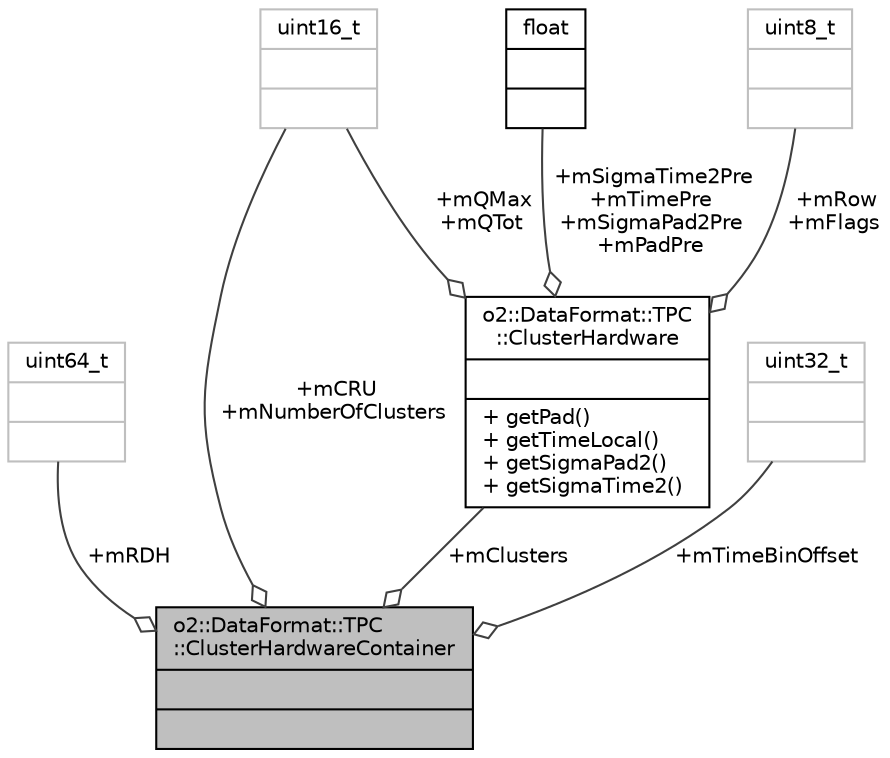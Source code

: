digraph "o2::DataFormat::TPC::ClusterHardwareContainer"
{
 // INTERACTIVE_SVG=YES
  bgcolor="transparent";
  edge [fontname="Helvetica",fontsize="10",labelfontname="Helvetica",labelfontsize="10"];
  node [fontname="Helvetica",fontsize="10",shape=record];
  Node1 [label="{o2::DataFormat::TPC\l::ClusterHardwareContainer\n||}",height=0.2,width=0.4,color="black", fillcolor="grey75", style="filled" fontcolor="black"];
  Node2 -> Node1 [color="grey25",fontsize="10",style="solid",label=" +mRDH" ,arrowhead="odiamond",fontname="Helvetica"];
  Node2 [label="{uint64_t\n||}",height=0.2,width=0.4,color="grey75"];
  Node3 -> Node1 [color="grey25",fontsize="10",style="solid",label=" +mCRU\n+mNumberOfClusters" ,arrowhead="odiamond",fontname="Helvetica"];
  Node3 [label="{uint16_t\n||}",height=0.2,width=0.4,color="grey75"];
  Node4 -> Node1 [color="grey25",fontsize="10",style="solid",label=" +mTimeBinOffset" ,arrowhead="odiamond",fontname="Helvetica"];
  Node4 [label="{uint32_t\n||}",height=0.2,width=0.4,color="grey75"];
  Node5 -> Node1 [color="grey25",fontsize="10",style="solid",label=" +mClusters" ,arrowhead="odiamond",fontname="Helvetica"];
  Node5 [label="{o2::DataFormat::TPC\l::ClusterHardware\n||+ getPad()\l+ getTimeLocal()\l+ getSigmaPad2()\l+ getSigmaTime2()\l}",height=0.2,width=0.4,color="black",URL="$df/d9e/structo2_1_1DataFormat_1_1TPC_1_1ClusterHardware.html"];
  Node3 -> Node5 [color="grey25",fontsize="10",style="solid",label=" +mQMax\n+mQTot" ,arrowhead="odiamond",fontname="Helvetica"];
  Node6 -> Node5 [color="grey25",fontsize="10",style="solid",label=" +mSigmaTime2Pre\n+mTimePre\n+mSigmaPad2Pre\n+mPadPre" ,arrowhead="odiamond",fontname="Helvetica"];
  Node6 [label="{float\n||}",height=0.2,width=0.4,color="black",URL="$d4/dc3/classfloat.html"];
  Node7 -> Node5 [color="grey25",fontsize="10",style="solid",label=" +mRow\n+mFlags" ,arrowhead="odiamond",fontname="Helvetica"];
  Node7 [label="{uint8_t\n||}",height=0.2,width=0.4,color="grey75"];
}
